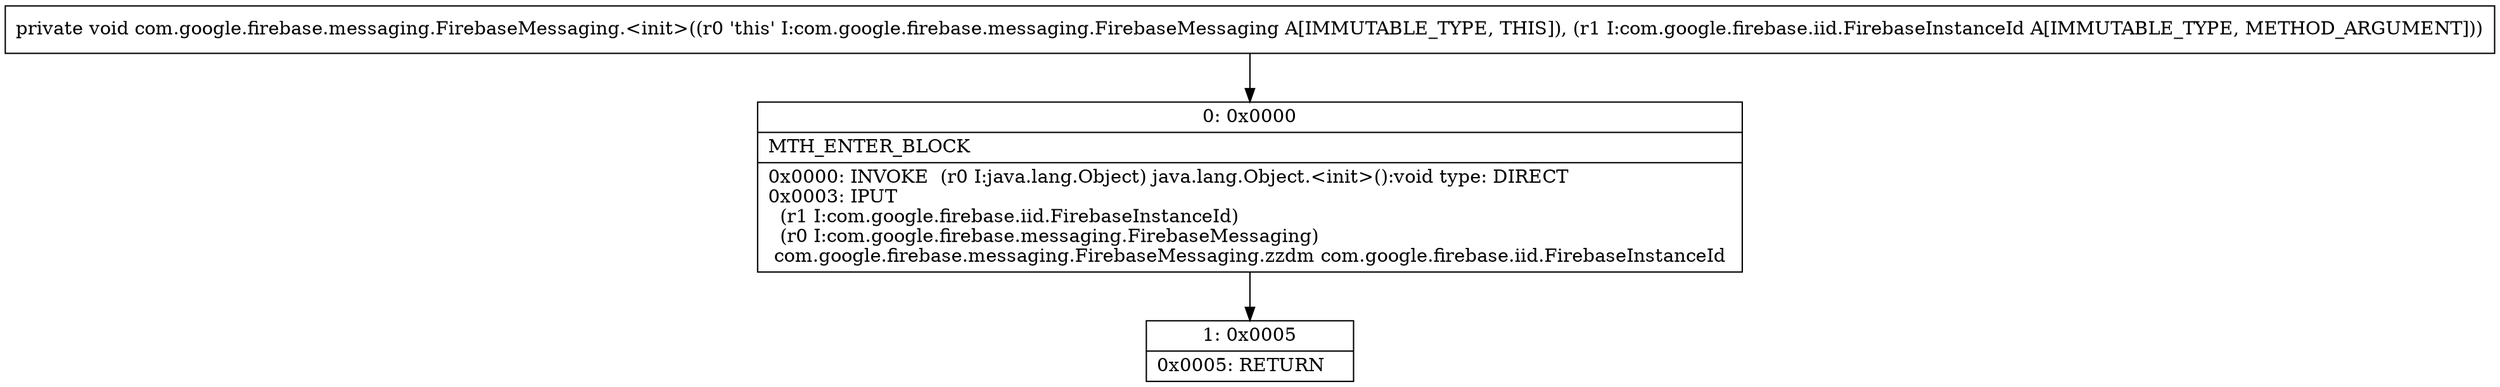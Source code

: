 digraph "CFG forcom.google.firebase.messaging.FirebaseMessaging.\<init\>(Lcom\/google\/firebase\/iid\/FirebaseInstanceId;)V" {
Node_0 [shape=record,label="{0\:\ 0x0000|MTH_ENTER_BLOCK\l|0x0000: INVOKE  (r0 I:java.lang.Object) java.lang.Object.\<init\>():void type: DIRECT \l0x0003: IPUT  \l  (r1 I:com.google.firebase.iid.FirebaseInstanceId)\l  (r0 I:com.google.firebase.messaging.FirebaseMessaging)\l com.google.firebase.messaging.FirebaseMessaging.zzdm com.google.firebase.iid.FirebaseInstanceId \l}"];
Node_1 [shape=record,label="{1\:\ 0x0005|0x0005: RETURN   \l}"];
MethodNode[shape=record,label="{private void com.google.firebase.messaging.FirebaseMessaging.\<init\>((r0 'this' I:com.google.firebase.messaging.FirebaseMessaging A[IMMUTABLE_TYPE, THIS]), (r1 I:com.google.firebase.iid.FirebaseInstanceId A[IMMUTABLE_TYPE, METHOD_ARGUMENT])) }"];
MethodNode -> Node_0;
Node_0 -> Node_1;
}

